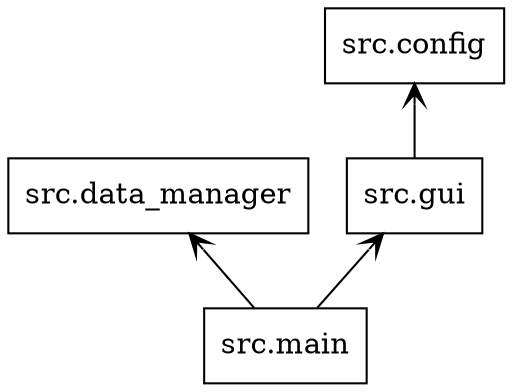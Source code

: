digraph "packages_InteractiveDataApp" {
rankdir=BT
charset="utf-8"
"src.config" [color="black", label=<src.config>, shape="box", style="solid"];
"src.data_manager" [color="black", label=<src.data_manager>, shape="box", style="solid"];
"src.gui" [color="black", label=<src.gui>, shape="box", style="solid"];
"src.main" [color="black", label=<src.main>, shape="box", style="solid"];
"src.gui" -> "src.config" [arrowhead="open", arrowtail="none"];
"src.main" -> "src.data_manager" [arrowhead="open", arrowtail="none"];
"src.main" -> "src.gui" [arrowhead="open", arrowtail="none"];
}
